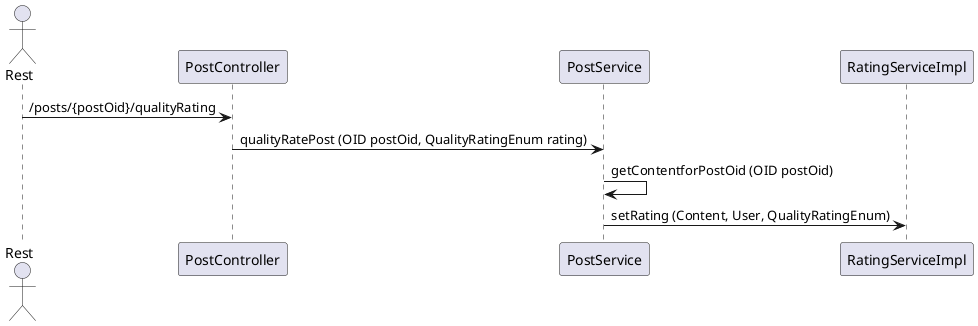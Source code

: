 @startuml

actor Rest
Rest -> PostController: /posts/{postOid}/qualityRating
PostController -> PostService: qualityRatePost (OID postOid, QualityRatingEnum rating)
PostService -> PostService: getContentforPostOid (OID postOid)
PostService -> RatingServiceImpl: setRating (Content, User, QualityRatingEnum)



@enduml
